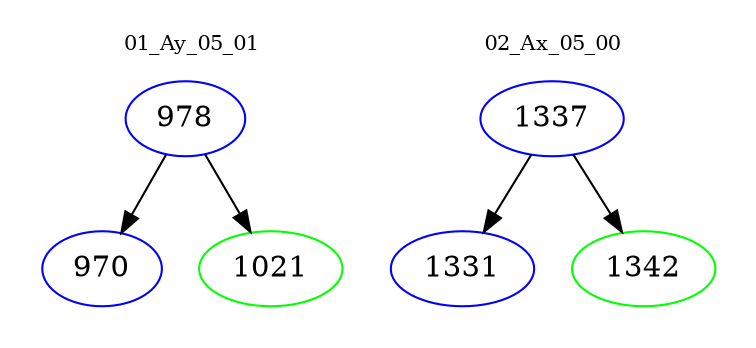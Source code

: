digraph{
subgraph cluster_0 {
color = white
label = "01_Ay_05_01";
fontsize=10;
T0_978 [label="978", color="blue"]
T0_978 -> T0_970 [color="black"]
T0_970 [label="970", color="blue"]
T0_978 -> T0_1021 [color="black"]
T0_1021 [label="1021", color="green"]
}
subgraph cluster_1 {
color = white
label = "02_Ax_05_00";
fontsize=10;
T1_1337 [label="1337", color="blue"]
T1_1337 -> T1_1331 [color="black"]
T1_1331 [label="1331", color="blue"]
T1_1337 -> T1_1342 [color="black"]
T1_1342 [label="1342", color="green"]
}
}
